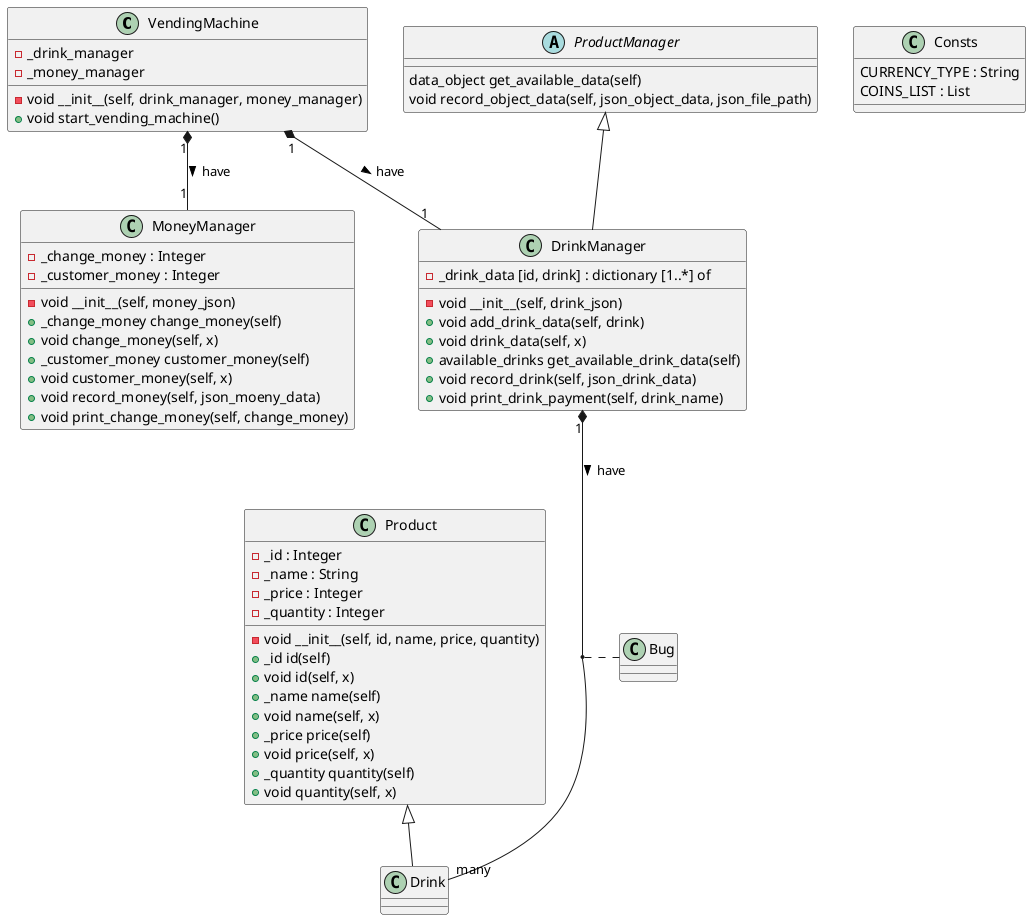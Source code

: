@startuml class diagram
'https://plantuml.com/class-diagram

class VendingMachine{
    -_drink_manager
    -_money_manager
    -void __init__(self, drink_manager, money_manager)
    +void start_vending_machine()
}

class MoneyManager{
    -_change_money : Integer
    -_customer_money : Integer
    - void __init__(self, money_json)
    +_change_money change_money(self)
    +void change_money(self, x)
    +_customer_money customer_money(self)
    +void customer_money(self, x)
    +void record_money(self, json_moeny_data)
    +void print_change_money(self, change_money)
}

class DrinkManager{
    -_drink_data [id, drink] : dictionary [1..*] of
    -void __init__(self, drink_json)
    +void add_drink_data(self, drink)
    +void drink_data(self, x)
    +available_drinks get_available_drink_data(self)
    +void record_drink(self, json_drink_data)
    +void print_drink_payment(self, drink_name)
}

class Product{
    -_id : Integer
    -_name : String
    -_price : Integer
    -_quantity : Integer
    -void __init__(self, id, name, price, quantity)
    +_id id(self)
    +void id(self, x)
    +_name name(self)
    +void name(self, x)
    +_price price(self)
    +void price(self, x)
    +_quantity quantity(self)
    +void quantity(self, x)
}

class Drink{}

class Consts{
    CURRENCY_TYPE : String
    COINS_LIST : List
}

abstract class ProductManager{
    data_object get_available_data(self)
    void record_object_data(self, json_object_data, json_file_path)
}

ProductManager <|-- DrinkManager
Product <|-- Drink
VendingMachine "1" *-- "1" DrinkManager : have >
VendingMachine "1" *-- "1" MoneyManager : have >
DrinkManager "1" *-- "many" Drink :have >
(Drink, DrinkManager) . Bug

@enduml